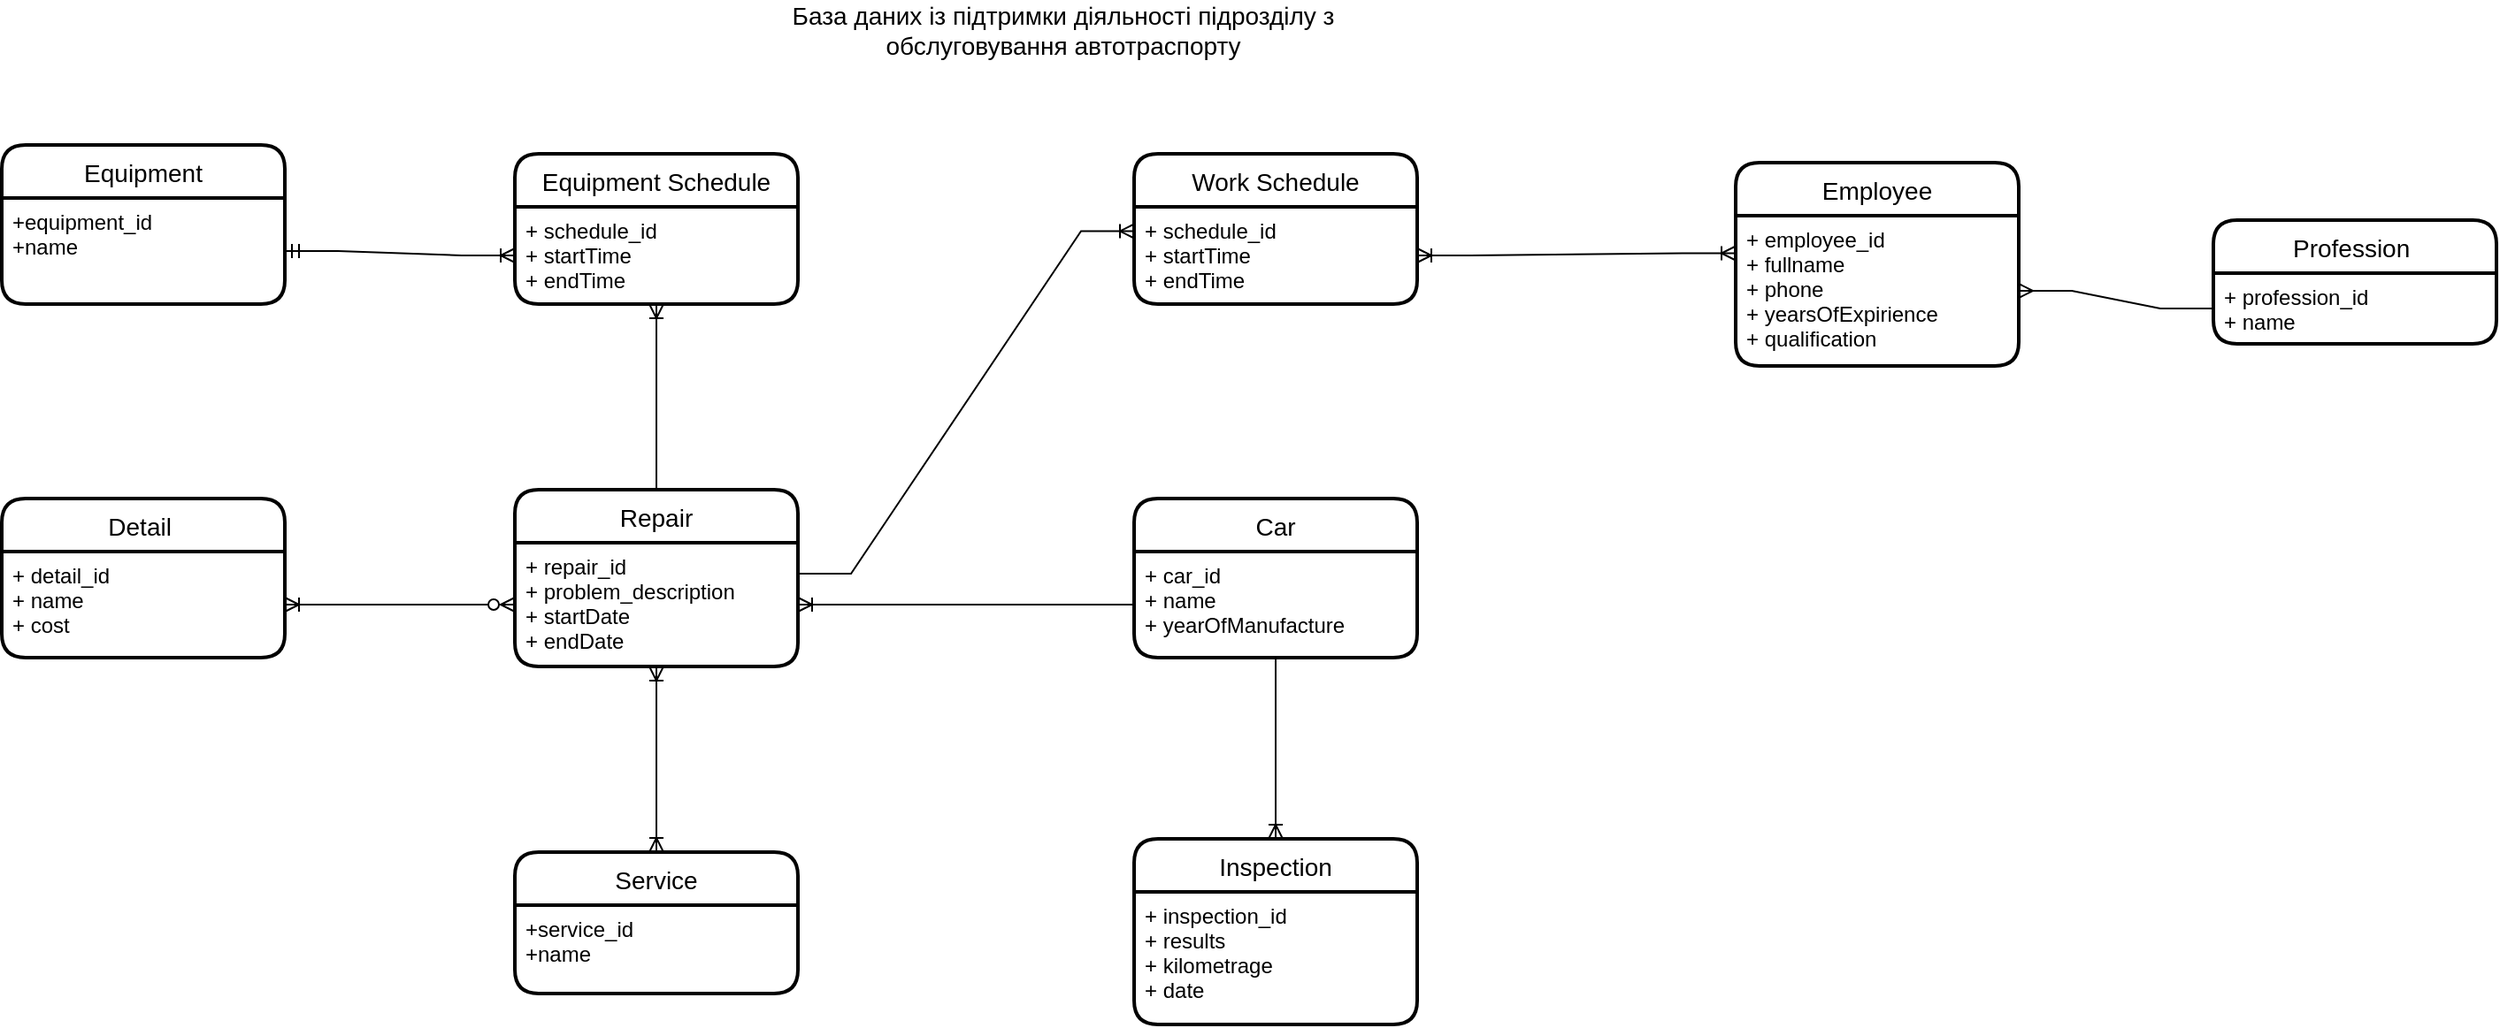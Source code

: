 <mxfile version="20.3.0" type="device"><diagram id="ayBnBy7p6NB-lrTceWzU" name="Page-1"><mxGraphModel dx="3187" dy="1165" grid="1" gridSize="10" guides="1" tooltips="1" connect="1" arrows="1" fold="1" page="1" pageScale="1" pageWidth="1300" pageHeight="1300" math="0" shadow="0"><root><mxCell id="0"/><mxCell id="1" parent="0"/><mxCell id="pqWdyBOoVnuy3CHt2ghs-1" value="Car" style="swimlane;childLayout=stackLayout;horizontal=1;startSize=30;horizontalStack=0;rounded=1;fontSize=14;fontStyle=0;strokeWidth=2;resizeParent=0;resizeLast=1;shadow=0;dashed=0;align=center;" parent="1" vertex="1"><mxGeometry x="510" y="310" width="160" height="90" as="geometry"/></mxCell><mxCell id="pqWdyBOoVnuy3CHt2ghs-2" value="+ car_id&#10;+ name&#10;+ yearOfManufacture" style="align=left;strokeColor=none;fillColor=none;spacingLeft=4;fontSize=12;verticalAlign=top;resizable=0;rotatable=0;part=1;" parent="pqWdyBOoVnuy3CHt2ghs-1" vertex="1"><mxGeometry y="30" width="160" height="60" as="geometry"/></mxCell><mxCell id="pqWdyBOoVnuy3CHt2ghs-3" value="Repair" style="swimlane;childLayout=stackLayout;horizontal=1;startSize=30;horizontalStack=0;rounded=1;fontSize=14;fontStyle=0;strokeWidth=2;resizeParent=0;resizeLast=1;shadow=0;dashed=0;align=center;" parent="1" vertex="1"><mxGeometry x="160" y="305" width="160" height="100" as="geometry"/></mxCell><mxCell id="pqWdyBOoVnuy3CHt2ghs-4" value="+ repair_id&#10;+ problem_description&#10;+ startDate&#10;+ endDate" style="align=left;strokeColor=none;fillColor=none;spacingLeft=4;fontSize=12;verticalAlign=top;resizable=0;rotatable=0;part=1;" parent="pqWdyBOoVnuy3CHt2ghs-3" vertex="1"><mxGeometry y="30" width="160" height="70" as="geometry"/></mxCell><mxCell id="pqWdyBOoVnuy3CHt2ghs-8" value="Service" style="swimlane;childLayout=stackLayout;horizontal=1;startSize=30;horizontalStack=0;rounded=1;fontSize=14;fontStyle=0;strokeWidth=2;resizeParent=0;resizeLast=1;shadow=0;dashed=0;align=center;" parent="1" vertex="1"><mxGeometry x="160" y="510" width="160" height="80" as="geometry"><mxRectangle x="130" y="510" width="90" height="30" as="alternateBounds"/></mxGeometry></mxCell><mxCell id="pqWdyBOoVnuy3CHt2ghs-9" value="+service_id&#10;+name" style="align=left;strokeColor=none;fillColor=none;spacingLeft=4;fontSize=12;verticalAlign=top;resizable=0;rotatable=0;part=1;" parent="pqWdyBOoVnuy3CHt2ghs-8" vertex="1"><mxGeometry y="30" width="160" height="50" as="geometry"/></mxCell><mxCell id="pqWdyBOoVnuy3CHt2ghs-10" value="" style="edgeStyle=entityRelationEdgeStyle;fontSize=12;html=1;endArrow=ERoneToMany;rounded=0;exitX=0;exitY=0.5;exitDx=0;exitDy=0;entryX=1;entryY=0.5;entryDx=0;entryDy=0;" parent="1" source="pqWdyBOoVnuy3CHt2ghs-2" target="pqWdyBOoVnuy3CHt2ghs-4" edge="1"><mxGeometry width="100" height="100" relative="1" as="geometry"><mxPoint x="240" y="430" as="sourcePoint"/><mxPoint x="340" y="330" as="targetPoint"/></mxGeometry></mxCell><mxCell id="pqWdyBOoVnuy3CHt2ghs-11" value="" style="fontSize=12;html=1;endArrow=ERoneToMany;startArrow=ERoneToMany;rounded=0;exitX=0.5;exitY=1;exitDx=0;exitDy=0;entryX=0.5;entryY=0;entryDx=0;entryDy=0;endFill=0;startFill=0;" parent="1" source="pqWdyBOoVnuy3CHt2ghs-4" target="pqWdyBOoVnuy3CHt2ghs-8" edge="1"><mxGeometry width="100" height="100" relative="1" as="geometry"><mxPoint x="240" y="500" as="sourcePoint"/><mxPoint x="340" y="400" as="targetPoint"/></mxGeometry></mxCell><mxCell id="pqWdyBOoVnuy3CHt2ghs-13" value="Detail " style="swimlane;childLayout=stackLayout;horizontal=1;startSize=30;horizontalStack=0;rounded=1;fontSize=14;fontStyle=0;strokeWidth=2;resizeParent=0;resizeLast=1;shadow=0;dashed=0;align=center;" parent="1" vertex="1"><mxGeometry x="-130" y="310" width="160" height="90" as="geometry"/></mxCell><mxCell id="pqWdyBOoVnuy3CHt2ghs-14" value="+ detail_id&#10;+ name&#10;+ cost" style="align=left;strokeColor=none;fillColor=none;spacingLeft=4;fontSize=12;verticalAlign=top;resizable=0;rotatable=0;part=1;" parent="pqWdyBOoVnuy3CHt2ghs-13" vertex="1"><mxGeometry y="30" width="160" height="60" as="geometry"/></mxCell><mxCell id="pqWdyBOoVnuy3CHt2ghs-15" value="" style="edgeStyle=entityRelationEdgeStyle;fontSize=12;html=1;endArrow=ERoneToMany;startArrow=ERzeroToMany;rounded=0;entryX=1;entryY=0.5;entryDx=0;entryDy=0;exitX=0;exitY=0.5;exitDx=0;exitDy=0;" parent="1" source="pqWdyBOoVnuy3CHt2ghs-4" target="pqWdyBOoVnuy3CHt2ghs-14" edge="1"><mxGeometry width="100" height="100" relative="1" as="geometry"><mxPoint x="10" y="430" as="sourcePoint"/><mxPoint x="110" y="330" as="targetPoint"/></mxGeometry></mxCell><mxCell id="pqWdyBOoVnuy3CHt2ghs-16" value="Equipment" style="swimlane;childLayout=stackLayout;horizontal=1;startSize=30;horizontalStack=0;rounded=1;fontSize=14;fontStyle=0;strokeWidth=2;resizeParent=0;resizeLast=1;shadow=0;dashed=0;align=center;" parent="1" vertex="1"><mxGeometry x="-130" y="110" width="160" height="90" as="geometry"/></mxCell><mxCell id="pqWdyBOoVnuy3CHt2ghs-17" value="+equipment_id&#10;+name&#10;" style="align=left;strokeColor=none;fillColor=none;spacingLeft=4;fontSize=12;verticalAlign=top;resizable=0;rotatable=0;part=1;" parent="pqWdyBOoVnuy3CHt2ghs-16" vertex="1"><mxGeometry y="30" width="160" height="60" as="geometry"/></mxCell><mxCell id="pqWdyBOoVnuy3CHt2ghs-18" value="Equipment Schedule" style="swimlane;childLayout=stackLayout;horizontal=1;startSize=30;horizontalStack=0;rounded=1;fontSize=14;fontStyle=0;strokeWidth=2;resizeParent=0;resizeLast=1;shadow=0;dashed=0;align=center;" parent="1" vertex="1"><mxGeometry x="160" y="115" width="160" height="85" as="geometry"/></mxCell><mxCell id="pqWdyBOoVnuy3CHt2ghs-19" value="+ schedule_id&#10;+ startTime&#10;+ endTime&#10;" style="align=left;strokeColor=none;fillColor=none;spacingLeft=4;fontSize=12;verticalAlign=top;resizable=0;rotatable=0;part=1;" parent="pqWdyBOoVnuy3CHt2ghs-18" vertex="1"><mxGeometry y="30" width="160" height="55" as="geometry"/></mxCell><mxCell id="pqWdyBOoVnuy3CHt2ghs-20" value="" style="edgeStyle=entityRelationEdgeStyle;fontSize=12;html=1;endArrow=ERoneToMany;startArrow=ERmandOne;rounded=0;entryX=0;entryY=0.5;entryDx=0;entryDy=0;endFill=0;" parent="1" source="pqWdyBOoVnuy3CHt2ghs-17" target="pqWdyBOoVnuy3CHt2ghs-19" edge="1"><mxGeometry width="100" height="100" relative="1" as="geometry"><mxPoint x="190" y="180" as="sourcePoint"/><mxPoint x="290" y="80" as="targetPoint"/></mxGeometry></mxCell><mxCell id="pqWdyBOoVnuy3CHt2ghs-21" value="" style="fontSize=12;html=1;endArrow=ERoneToMany;endFill=0;rounded=0;exitX=0.5;exitY=0;exitDx=0;exitDy=0;entryX=0.5;entryY=1;entryDx=0;entryDy=0;" parent="1" source="pqWdyBOoVnuy3CHt2ghs-3" target="pqWdyBOoVnuy3CHt2ghs-19" edge="1"><mxGeometry width="100" height="100" relative="1" as="geometry"><mxPoint x="190" y="180" as="sourcePoint"/><mxPoint x="290" y="80" as="targetPoint"/></mxGeometry></mxCell><mxCell id="pqWdyBOoVnuy3CHt2ghs-22" value="Work Schedule" style="swimlane;childLayout=stackLayout;horizontal=1;startSize=30;horizontalStack=0;rounded=1;fontSize=14;fontStyle=0;strokeWidth=2;resizeParent=0;resizeLast=1;shadow=0;dashed=0;align=center;" parent="1" vertex="1"><mxGeometry x="510" y="115" width="160" height="85" as="geometry"/></mxCell><mxCell id="pqWdyBOoVnuy3CHt2ghs-23" value="+ schedule_id&#10;+ startTime&#10;+ endTime" style="align=left;strokeColor=none;fillColor=none;spacingLeft=4;fontSize=12;verticalAlign=top;resizable=0;rotatable=0;part=1;" parent="pqWdyBOoVnuy3CHt2ghs-22" vertex="1"><mxGeometry y="30" width="160" height="55" as="geometry"/></mxCell><mxCell id="pqWdyBOoVnuy3CHt2ghs-24" value="" style="edgeStyle=entityRelationEdgeStyle;fontSize=12;html=1;endArrow=ERoneToMany;endFill=0;rounded=0;exitX=1;exitY=0.25;exitDx=0;exitDy=0;entryX=0;entryY=0.25;entryDx=0;entryDy=0;" parent="1" source="pqWdyBOoVnuy3CHt2ghs-4" target="pqWdyBOoVnuy3CHt2ghs-23" edge="1"><mxGeometry width="100" height="100" relative="1" as="geometry"><mxPoint x="510" y="220" as="sourcePoint"/><mxPoint x="610" y="120" as="targetPoint"/></mxGeometry></mxCell><mxCell id="pqWdyBOoVnuy3CHt2ghs-25" value="Employee" style="swimlane;childLayout=stackLayout;horizontal=1;startSize=30;horizontalStack=0;rounded=1;fontSize=14;fontStyle=0;strokeWidth=2;resizeParent=0;resizeLast=1;shadow=0;dashed=0;align=center;" parent="1" vertex="1"><mxGeometry x="850" y="120" width="160" height="115" as="geometry"/></mxCell><mxCell id="pqWdyBOoVnuy3CHt2ghs-26" value="+ employee_id&#10;+ fullname&#10;+ phone&#10;+ yearsOfExpirience&#10;+ qualification" style="align=left;strokeColor=none;fillColor=none;spacingLeft=4;fontSize=12;verticalAlign=top;resizable=0;rotatable=0;part=1;" parent="pqWdyBOoVnuy3CHt2ghs-25" vertex="1"><mxGeometry y="30" width="160" height="85" as="geometry"/></mxCell><mxCell id="pqWdyBOoVnuy3CHt2ghs-28" value="Profession " style="swimlane;childLayout=stackLayout;horizontal=1;startSize=30;horizontalStack=0;rounded=1;fontSize=14;fontStyle=0;strokeWidth=2;resizeParent=0;resizeLast=1;shadow=0;dashed=0;align=center;" parent="1" vertex="1"><mxGeometry x="1120" y="152.5" width="160" height="70" as="geometry"/></mxCell><mxCell id="pqWdyBOoVnuy3CHt2ghs-29" value="+ profession_id&#10;+ name&#10;" style="align=left;strokeColor=none;fillColor=none;spacingLeft=4;fontSize=12;verticalAlign=top;resizable=0;rotatable=0;part=1;" parent="pqWdyBOoVnuy3CHt2ghs-28" vertex="1"><mxGeometry y="30" width="160" height="40" as="geometry"/></mxCell><mxCell id="pqWdyBOoVnuy3CHt2ghs-30" value="" style="edgeStyle=entityRelationEdgeStyle;fontSize=12;html=1;endArrow=ERmany;rounded=0;exitX=0;exitY=0.5;exitDx=0;exitDy=0;entryX=1;entryY=0.5;entryDx=0;entryDy=0;" parent="1" source="pqWdyBOoVnuy3CHt2ghs-29" target="pqWdyBOoVnuy3CHt2ghs-26" edge="1"><mxGeometry width="100" height="100" relative="1" as="geometry"><mxPoint x="990" y="110" as="sourcePoint"/><mxPoint x="1090" y="10" as="targetPoint"/></mxGeometry></mxCell><mxCell id="pqWdyBOoVnuy3CHt2ghs-31" value="" style="edgeStyle=entityRelationEdgeStyle;fontSize=12;html=1;endArrow=ERoneToMany;startArrow=ERoneToMany;rounded=0;exitX=0;exitY=0.25;exitDx=0;exitDy=0;entryX=1;entryY=0.5;entryDx=0;entryDy=0;endFill=0;startFill=0;" parent="1" source="pqWdyBOoVnuy3CHt2ghs-26" target="pqWdyBOoVnuy3CHt2ghs-23" edge="1"><mxGeometry width="100" height="100" relative="1" as="geometry"><mxPoint x="780" y="180" as="sourcePoint"/><mxPoint x="880" y="80" as="targetPoint"/></mxGeometry></mxCell><mxCell id="uIW2nA6dT_O2-9vcSAfs-1" value="Inspection" style="swimlane;childLayout=stackLayout;horizontal=1;startSize=30;horizontalStack=0;rounded=1;fontSize=14;fontStyle=0;strokeWidth=2;resizeParent=0;resizeLast=1;shadow=0;dashed=0;align=center;" vertex="1" parent="1"><mxGeometry x="510" y="502.5" width="160" height="105" as="geometry"/></mxCell><mxCell id="uIW2nA6dT_O2-9vcSAfs-2" value="+ inspection_id&#10;+ results&#10;+ kilometrage&#10;+ date" style="align=left;strokeColor=none;fillColor=none;spacingLeft=4;fontSize=12;verticalAlign=top;resizable=0;rotatable=0;part=1;" vertex="1" parent="uIW2nA6dT_O2-9vcSAfs-1"><mxGeometry y="30" width="160" height="75" as="geometry"/></mxCell><mxCell id="uIW2nA6dT_O2-9vcSAfs-3" value="" style="fontSize=12;html=1;endArrow=ERoneToMany;rounded=0;exitX=0.5;exitY=1;exitDx=0;exitDy=0;entryX=0.5;entryY=0;entryDx=0;entryDy=0;" edge="1" parent="1" source="pqWdyBOoVnuy3CHt2ghs-2" target="uIW2nA6dT_O2-9vcSAfs-1"><mxGeometry width="100" height="100" relative="1" as="geometry"><mxPoint x="590" y="340" as="sourcePoint"/><mxPoint x="690" y="240" as="targetPoint"/></mxGeometry></mxCell><mxCell id="uIW2nA6dT_O2-9vcSAfs-5" value="&lt;font style=&quot;font-size: 14px;&quot;&gt;База даних із підтримки діяльності підрозділу з обслуговування автотраспорту&lt;/font&gt;" style="text;html=1;strokeColor=none;fillColor=none;align=center;verticalAlign=middle;whiteSpace=wrap;rounded=0;" vertex="1" parent="1"><mxGeometry x="310" y="30" width="320" height="30" as="geometry"/></mxCell></root></mxGraphModel></diagram></mxfile>